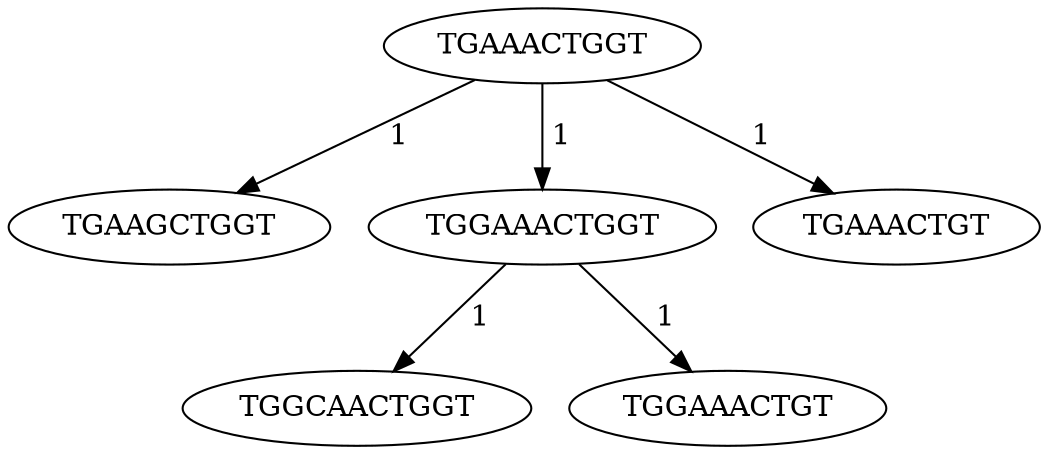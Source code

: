 digraph mutation { 
"TGAAACTGGT" -> "TGAAGCTGGT" [label=" 1"];
// TGAAACTGGT TGAAGCTGGT 1
"TGAAACTGGT" -> "TGGAAACTGGT" [label=" 1"];
// TGAAACTGGT TGGAAACTGGT 1
"TGGAAACTGGT" -> "TGGCAACTGGT" [label=" 1"];
// TGGAAACTGGT TGGCAACTGGT 1
"TGGAAACTGGT" -> "TGGAAACTGT" [label=" 1"];
// TGGAAACTGGT TGGAAACTGT 1
"TGAAACTGGT" -> "TGAAACTGT" [label=" 1"];
// TGAAACTGGT TGAAACTGT 1
}
